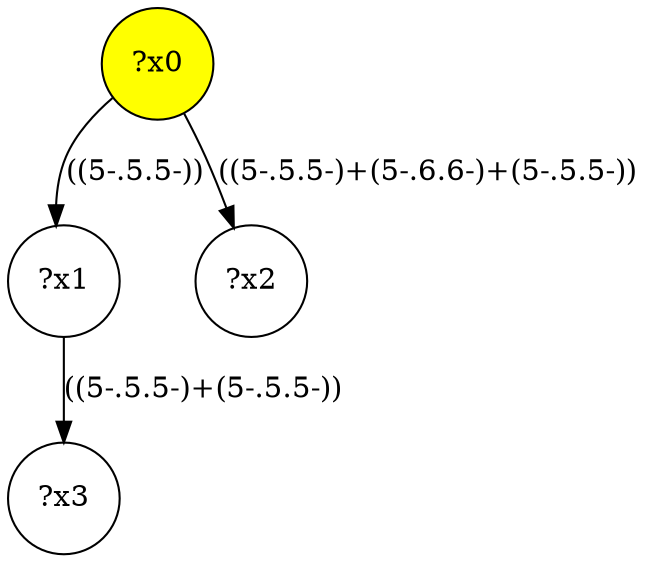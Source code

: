 digraph g {
	x0 [fillcolor="yellow", style="filled," shape=circle, label="?x0"];
	x1 [shape=circle, label="?x1"];
	x0 -> x1 [label="((5-.5.5-))"];
	x2 [shape=circle, label="?x2"];
	x0 -> x2 [label="((5-.5.5-)+(5-.6.6-)+(5-.5.5-))"];
	x3 [shape=circle, label="?x3"];
	x1 -> x3 [label="((5-.5.5-)+(5-.5.5-))"];
}
